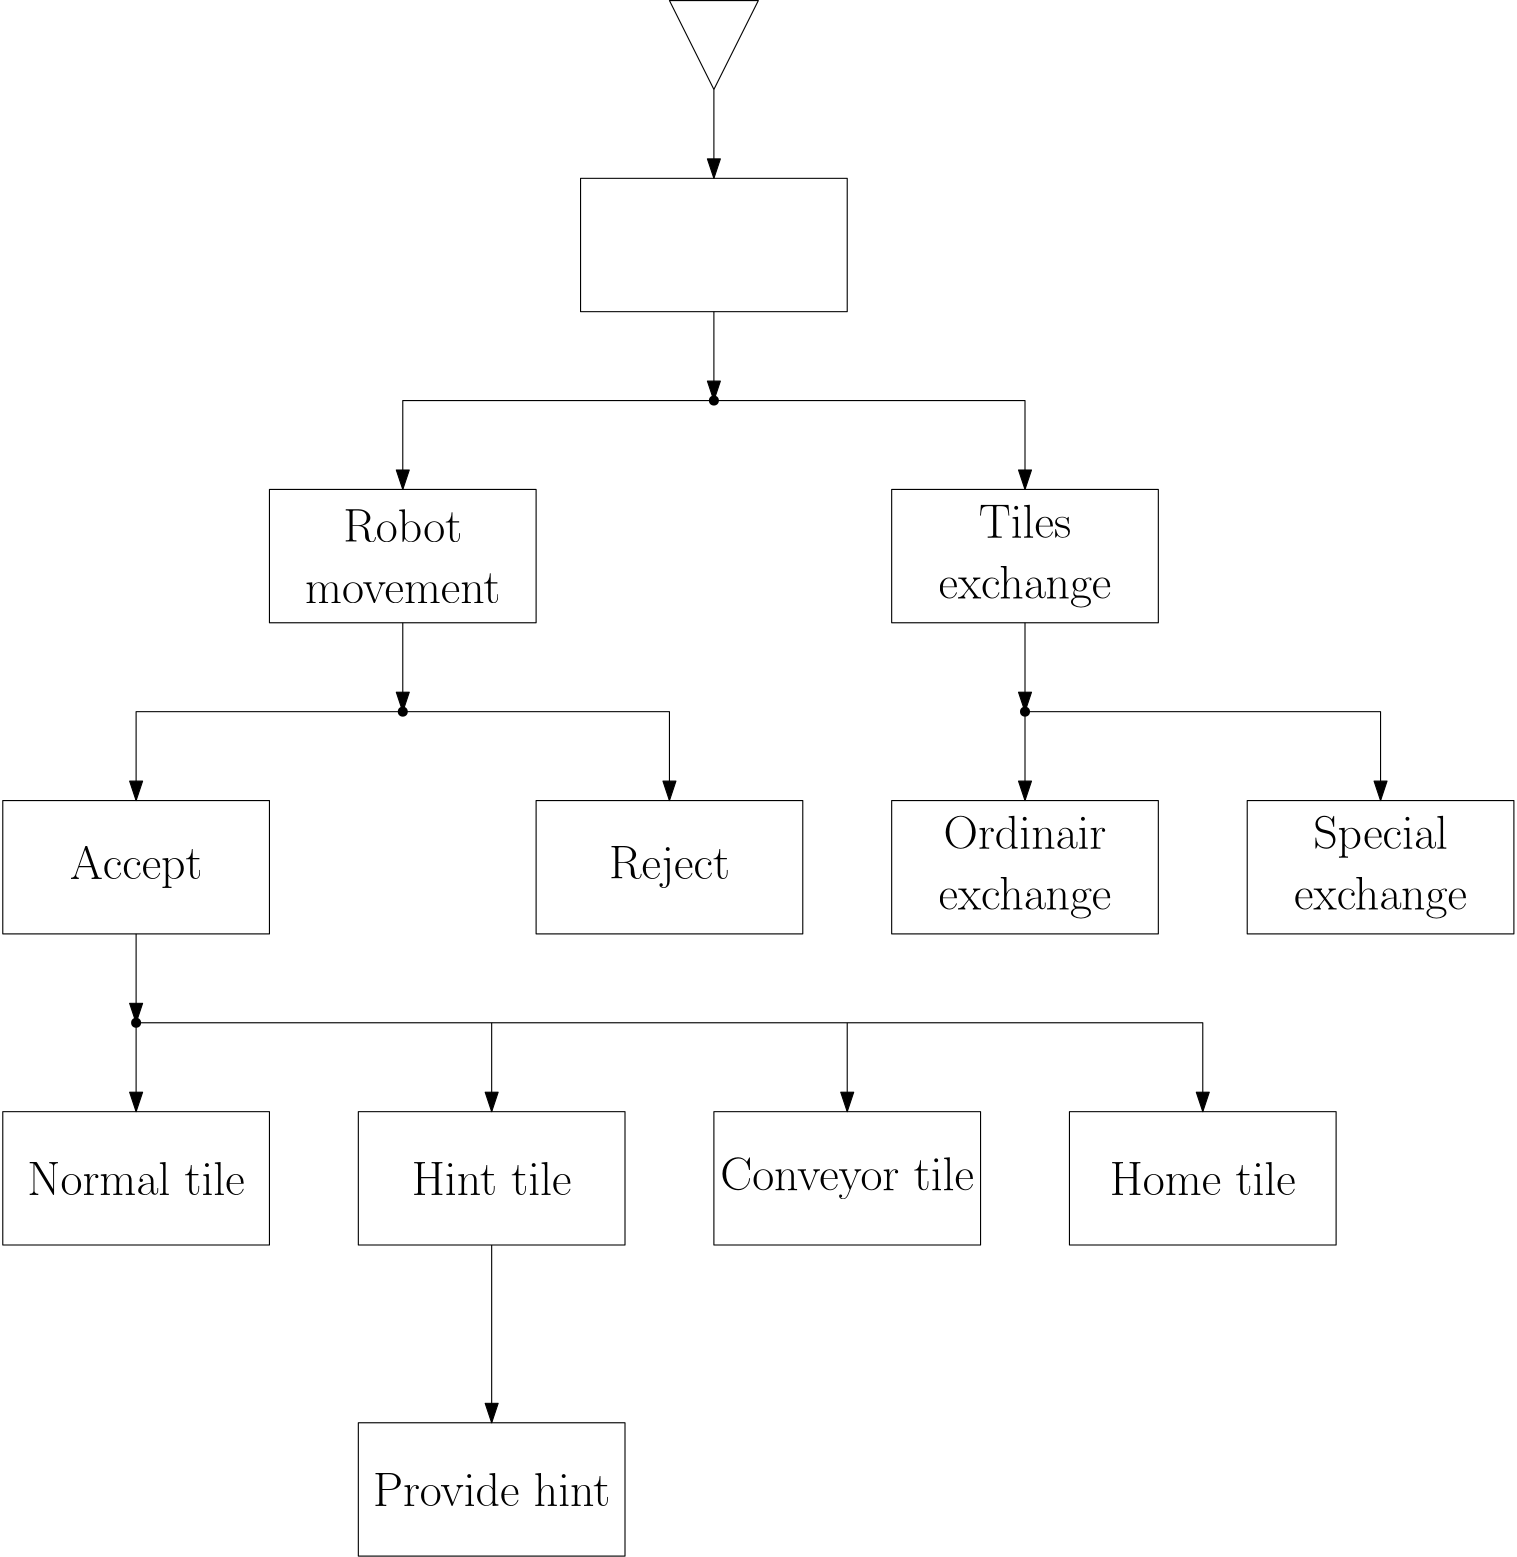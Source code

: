 <?xml version="1.0"?>
<!DOCTYPE ipe SYSTEM "ipe.dtd">
<ipe version="70010" creator="Ipe 7.0.10">
<info created="D:20120215110403" modified="D:20120215112853"/>
<ipestyle name="basic">
<symbol name="arrow/arc(spx)">
<path stroke="sym-stroke" fill="sym-stroke" pen="sym-pen">
0 0 m
-1 0.333 l
-1 -0.333 l
h
</path>
</symbol>
<symbol name="arrow/farc(spx)">
<path stroke="sym-stroke" fill="white" pen="sym-pen">
0 0 m
-1 0.333 l
-1 -0.333 l
h
</path>
</symbol>
<symbol name="mark/circle(sx)" transformations="translations">
<path fill="sym-stroke">
0.6 0 0 0.6 0 0 e
0.4 0 0 0.4 0 0 e
</path>
</symbol>
<symbol name="mark/disk(sx)" transformations="translations">
<path fill="sym-stroke">
0.6 0 0 0.6 0 0 e
</path>
</symbol>
<symbol name="mark/fdisk(sfx)" transformations="translations">
<group>
<path fill="sym-stroke" fillrule="eofill">
0.6 0 0 0.6 0 0 e
0.4 0 0 0.4 0 0 e
</path>
<path fill="sym-fill">
0.4 0 0 0.4 0 0 e
</path>
</group>
</symbol>
<symbol name="mark/box(sx)" transformations="translations">
<path fill="sym-stroke" fillrule="eofill">
-0.6 -0.6 m
0.6 -0.6 l
0.6 0.6 l
-0.6 0.6 l
h
-0.4 -0.4 m
0.4 -0.4 l
0.4 0.4 l
-0.4 0.4 l
h
</path>
</symbol>
<symbol name="mark/square(sx)" transformations="translations">
<path fill="sym-stroke">
-0.6 -0.6 m
0.6 -0.6 l
0.6 0.6 l
-0.6 0.6 l
h
</path>
</symbol>
<symbol name="mark/fsquare(sfx)" transformations="translations">
<group>
<path fill="sym-stroke" fillrule="eofill">
-0.6 -0.6 m
0.6 -0.6 l
0.6 0.6 l
-0.6 0.6 l
h
-0.4 -0.4 m
0.4 -0.4 l
0.4 0.4 l
-0.4 0.4 l
h
</path>
<path fill="sym-fill">
-0.4 -0.4 m
0.4 -0.4 l
0.4 0.4 l
-0.4 0.4 l
h
</path>
</group>
</symbol>
<symbol name="mark/cross(sx)" transformations="translations">
<group>
<path fill="sym-stroke">
-0.43 -0.57 m
0.57 0.43 l
0.43 0.57 l
-0.57 -0.43 l
h
</path>
<path fill="sym-stroke">
-0.43 0.57 m
0.57 -0.43 l
0.43 -0.57 l
-0.57 0.43 l
h
</path>
</group>
</symbol>
<symbol name="arrow/fnormal(spx)">
<path stroke="sym-stroke" fill="white" pen="sym-pen">
0 0 m
-1 0.333 l
-1 -0.333 l
h
</path>
</symbol>
<symbol name="arrow/pointed(spx)">
<path stroke="sym-stroke" fill="sym-stroke" pen="sym-pen">
0 0 m
-1 0.333 l
-0.8 0 l
-1 -0.333 l
h
</path>
</symbol>
<symbol name="arrow/fpointed(spx)">
<path stroke="sym-stroke" fill="white" pen="sym-pen">
0 0 m
-1 0.333 l
-0.8 0 l
-1 -0.333 l
h
</path>
</symbol>
<symbol name="arrow/linear(spx)">
<path stroke="sym-stroke" pen="sym-pen">
-1 0.333 m
0 0 l
-1 -0.333 l
</path>
</symbol>
<symbol name="arrow/fdouble(spx)">
<path stroke="sym-stroke" fill="white" pen="sym-pen">
0 0 m
-1 0.333 l
-1 -0.333 l
h
-1 0 m
-2 0.333 l
-2 -0.333 l
h
</path>
</symbol>
<symbol name="arrow/double(spx)">
<path stroke="sym-stroke" fill="sym-stroke" pen="sym-pen">
0 0 m
-1 0.333 l
-1 -0.333 l
h
-1 0 m
-2 0.333 l
-2 -0.333 l
h
</path>
</symbol>
<pen name="heavier" value="0.8"/>
<pen name="fat" value="1.2"/>
<pen name="ultrafat" value="2"/>
<symbolsize name="large" value="5"/>
<symbolsize name="small" value="2"/>
<symbolsize name="tiny" value="1.1"/>
<arrowsize name="large" value="10"/>
<arrowsize name="small" value="5"/>
<arrowsize name="tiny" value="3"/>
<color name="red" value="1 0 0"/>
<color name="green" value="0 1 0"/>
<color name="blue" value="0 0 1"/>
<color name="yellow" value="1 1 0"/>
<color name="orange" value="1 0.647 0"/>
<color name="gold" value="1 0.843 0"/>
<color name="purple" value="0.627 0.125 0.941"/>
<color name="gray" value="0.745"/>
<color name="brown" value="0.647 0.165 0.165"/>
<color name="navy" value="0 0 0.502"/>
<color name="pink" value="1 0.753 0.796"/>
<color name="seagreen" value="0.18 0.545 0.341"/>
<color name="turquoise" value="0.251 0.878 0.816"/>
<color name="violet" value="0.933 0.51 0.933"/>
<color name="darkblue" value="0 0 0.545"/>
<color name="darkcyan" value="0 0.545 0.545"/>
<color name="darkgray" value="0.663"/>
<color name="darkgreen" value="0 0.392 0"/>
<color name="darkmagenta" value="0.545 0 0.545"/>
<color name="darkorange" value="1 0.549 0"/>
<color name="darkred" value="0.545 0 0"/>
<color name="lightblue" value="0.678 0.847 0.902"/>
<color name="lightcyan" value="0.878 1 1"/>
<color name="lightgray" value="0.827"/>
<color name="lightgreen" value="0.565 0.933 0.565"/>
<color name="lightyellow" value="1 1 0.878"/>
<dashstyle name="dashed" value="[4] 0"/>
<dashstyle name="dotted" value="[1 3] 0"/>
<dashstyle name="dash dotted" value="[4 2 1 2] 0"/>
<dashstyle name="dash dot dotted" value="[4 2 1 2 1 2] 0"/>
<textsize name="large" value="\large"/>
<textsize name="Large" value="\Large"/>
<textsize name="LARGE" value="\LARGE"/>
<textsize name="huge" value="\huge"/>
<textsize name="Huge" value="\Huge"/>
<textsize name="small" value="\small"/>
<textsize name="footnote" value="\footnotesize"/>
<textsize name="tiny" value="\tiny"/>
<textstyle name="center" begin="\begin{center}" end="\end{center}"/>
<textstyle name="itemize" begin="\begin{itemize}" end="\end{itemize}"/>
<textstyle name="item" begin="\begin{itemize}\item{}" end="\end{itemize}"/>
<gridsize name="4 pts" value="4"/>
<gridsize name="8 pts (~3 mm)" value="8"/>
<gridsize name="16 pts (~6 mm)" value="16"/>
<gridsize name="32 pts (~12 mm)" value="32"/>
<gridsize name="10 pts (~3.5 mm)" value="10"/>
<gridsize name="20 pts (~7 mm)" value="20"/>
<gridsize name="14 pts (~5 mm)" value="14"/>
<gridsize name="28 pts (~10 mm)" value="28"/>
<gridsize name="56 pts (~20 mm)" value="56"/>
<anglesize name="90 deg" value="90"/>
<anglesize name="60 deg" value="60"/>
<anglesize name="45 deg" value="45"/>
<anglesize name="30 deg" value="30"/>
<anglesize name="22.5 deg" value="22.5"/>
<tiling name="falling" angle="-60" step="4" width="1"/>
<tiling name="rising" angle="30" step="4" width="1"/>
</ipestyle>
<page>
<layer name="alpha"/>
<view layers="alpha" active="alpha"/>
<path layer="alpha" stroke="black">
240 704 m
240 656 l
336 656 l
336 704 l
h
</path>
<path stroke="black">
272 768 m
288 736 l
304 768 l
304 768 l
h
</path>
<path stroke="black" arrow="normal/normal">
288 736 m
288 704 l
</path>
<path matrix="1 0 0 1 -112 -112" stroke="black">
240 704 m
240 656 l
336 656 l
336 704 l
h
</path>
<path matrix="1 0 0 1 112 -112" stroke="black">
240 704 m
240 656 l
336 656 l
336 704 l
h
</path>
<use name="mark/disk(sx)" pos="288 624" size="normal" stroke="black"/>
<path stroke="black" arrow="normal/normal">
288 656 m
288 624 l
</path>
<text matrix="1 0 0 1 64 -24" transformations="translations" pos="64 592" stroke="black" type="minipage" width="96" height="19.413" depth="14.46" valign="center" size="LARGE" style="center">Robot
movement</text>
<text matrix="1 0 0 1 288 -24" transformations="translations" pos="64 592" stroke="black" type="minipage" width="96" height="21.082" depth="16.14" valign="center" size="LARGE" style="center">Tiles
exchange</text>
<path stroke="black" arrow="normal/normal">
288 624 m
176 624 l
176 592 l
</path>
<path stroke="black" arrow="normal/normal">
288 624 m
400 624 l
400 592 l
</path>
<path matrix="1 0 0 1 112 -224" stroke="black">
240 704 m
240 656 l
336 656 l
336 704 l
h
</path>
<path matrix="1 0 0 1 240 -224" stroke="black">
240 704 m
240 656 l
336 656 l
336 704 l
h
</path>
<use name="mark/disk(sx)" pos="400 512" size="normal" stroke="black"/>
<path stroke="black" arrow="normal/normal">
400 544 m
400 512 l
</path>
<path stroke="black" arrow="normal/normal">
400 512 m
400 480 l
</path>
<path stroke="black" arrow="normal/normal">
400 512 m
528 512 l
528 480 l
</path>
<text matrix="1 0 0 1 288 -136" transformations="translations" pos="64 592" stroke="black" type="minipage" width="96" height="21.082" depth="16.14" valign="center" size="LARGE" style="center">Ordinair
exchange</text>
<text matrix="1 0 0 1 416 -136" transformations="translations" pos="64 592" stroke="black" type="minipage" width="96" height="21.082" depth="16.14" valign="center" size="LARGE" style="center">Special
exchange</text>
<path matrix="1 0 0 1 -208 -224" stroke="black">
240 704 m
240 656 l
336 656 l
336 704 l
h
</path>
<path matrix="1 0 0 1 -16 -224" stroke="black">
240 704 m
240 656 l
336 656 l
336 704 l
h
</path>
<use name="mark/disk(sx)" pos="176 512" size="normal" stroke="black"/>
<path stroke="black" arrow="normal/normal">
176 544 m
176 512 l
</path>
<path stroke="black" arrow="normal/normal">
176 512 m
80 512 l
80 480 l
</path>
<path stroke="black" arrow="normal/normal">
176 512 m
272 512 l
272 480 l
</path>
<text matrix="1 0 0 1 -32 -136" transformations="translations" pos="64 592" stroke="black" type="minipage" width="96" height="10.04" depth="5.07" valign="center" size="LARGE" style="center">Accept</text>
<text matrix="1 0 0 1 160 -136" transformations="translations" pos="64 592" stroke="black" type="minipage" width="96" height="10.04" depth="5.07" valign="center" size="LARGE" style="center">Reject</text>
<path matrix="1 0 0 1 -208 -336" stroke="black">
240 704 m
240 656 l
336 656 l
336 704 l
h
</path>
<path matrix="1 0 0 1 -80 -336" stroke="black">
240 704 m
240 656 l
336 656 l
336 704 l
h
</path>
<path matrix="1 0 0 1 48 -336" stroke="black">
240 704 m
240 656 l
336 656 l
336 704 l
h
</path>
<path matrix="1 0 0 1 176 -336" stroke="black">
240 704 m
240 656 l
336 656 l
336 704 l
h
</path>
<use name="mark/disk(sx)" pos="80 400" size="normal" stroke="black"/>
<path stroke="black" arrow="normal/normal">
80 432 m
80 400 l
</path>
<path stroke="black" arrow="normal/normal">
80 400 m
80 368 l
</path>
<path stroke="black" arrow="normal/normal">
80 400 m
208 400 l
208 368 l
</path>
<path stroke="black" arrow="normal/normal">
208 400 m
336 400 l
336 368 l
</path>
<path stroke="black" arrow="normal/normal">
336 400 m
464 400 l
464 368 l
</path>
<path matrix="1 0 0 1 -80 -448" stroke="black">
240 704 m
240 656 l
336 656 l
336 704 l
h
</path>
<path stroke="black" arrow="normal/normal">
208 320 m
208 256 l
</path>
<text matrix="1 0 0 1 -32 -248" transformations="translations" pos="64 592" stroke="black" type="minipage" width="96" height="8.465" depth="3.49" valign="center" size="LARGE" style="center">Normal
tile</text>
<text matrix="1 0 0 1 96 -248" transformations="translations" pos="64 592" stroke="black" type="minipage" width="96" height="8.465" depth="3.49" valign="center" size="LARGE" style="center">Hint
tile</text>
<text matrix="1 0 0 1 224 -248" transformations="translations" pos="64 592" stroke="black" type="minipage" width="96" height="10.144" depth="5.16" valign="center" size="LARGE" style="center">Conveyor
tile</text>
<text matrix="1 0 0 1 352 -248" transformations="translations" pos="64 592" stroke="black" type="minipage" width="96" height="8.465" depth="3.49" valign="center" size="LARGE" style="center">Home
tile</text>
<text matrix="1 0 0 1 96 -360" transformations="translations" pos="64 592" stroke="black" type="minipage" width="96" height="8.465" depth="3.49" valign="center" size="LARGE" style="center">Provide hint</text>
</page>
</ipe>
